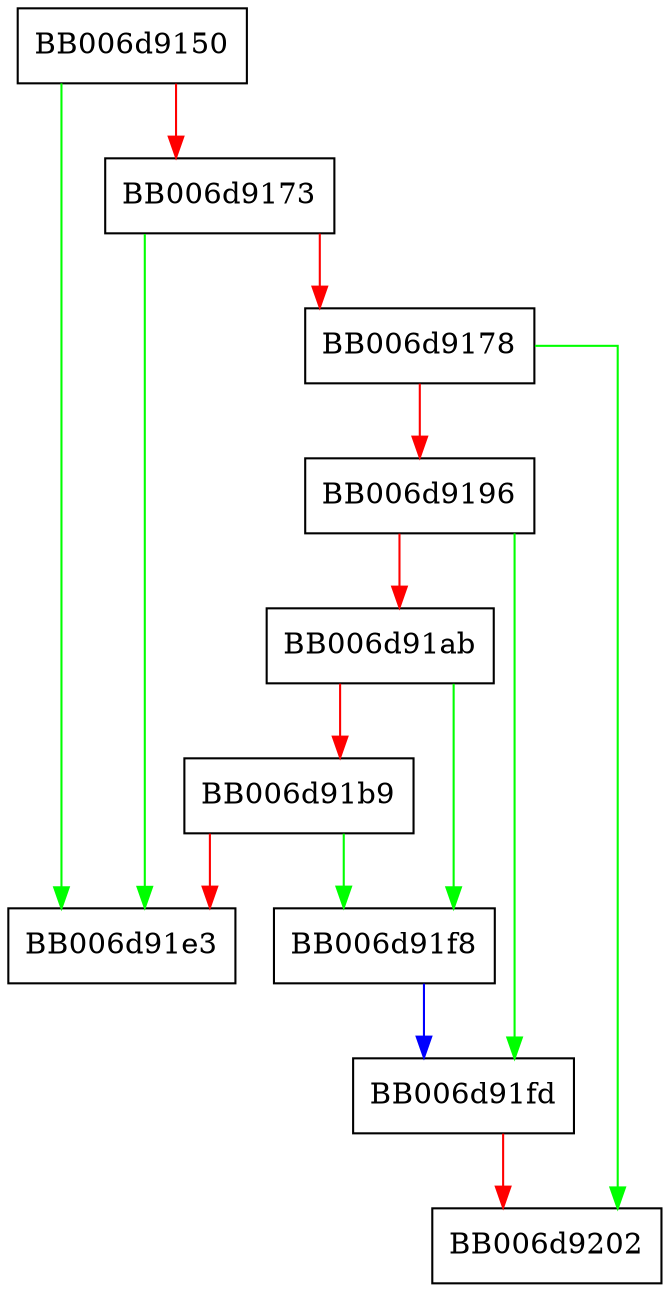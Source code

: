 digraph rsa_gen_init {
  node [shape="box"];
  graph [splines=ortho];
  BB006d9150 -> BB006d91e3 [color="green"];
  BB006d9150 -> BB006d9173 [color="red"];
  BB006d9173 -> BB006d91e3 [color="green"];
  BB006d9173 -> BB006d9178 [color="red"];
  BB006d9178 -> BB006d9202 [color="green"];
  BB006d9178 -> BB006d9196 [color="red"];
  BB006d9196 -> BB006d91fd [color="green"];
  BB006d9196 -> BB006d91ab [color="red"];
  BB006d91ab -> BB006d91f8 [color="green"];
  BB006d91ab -> BB006d91b9 [color="red"];
  BB006d91b9 -> BB006d91f8 [color="green"];
  BB006d91b9 -> BB006d91e3 [color="red"];
  BB006d91f8 -> BB006d91fd [color="blue"];
  BB006d91fd -> BB006d9202 [color="red"];
}